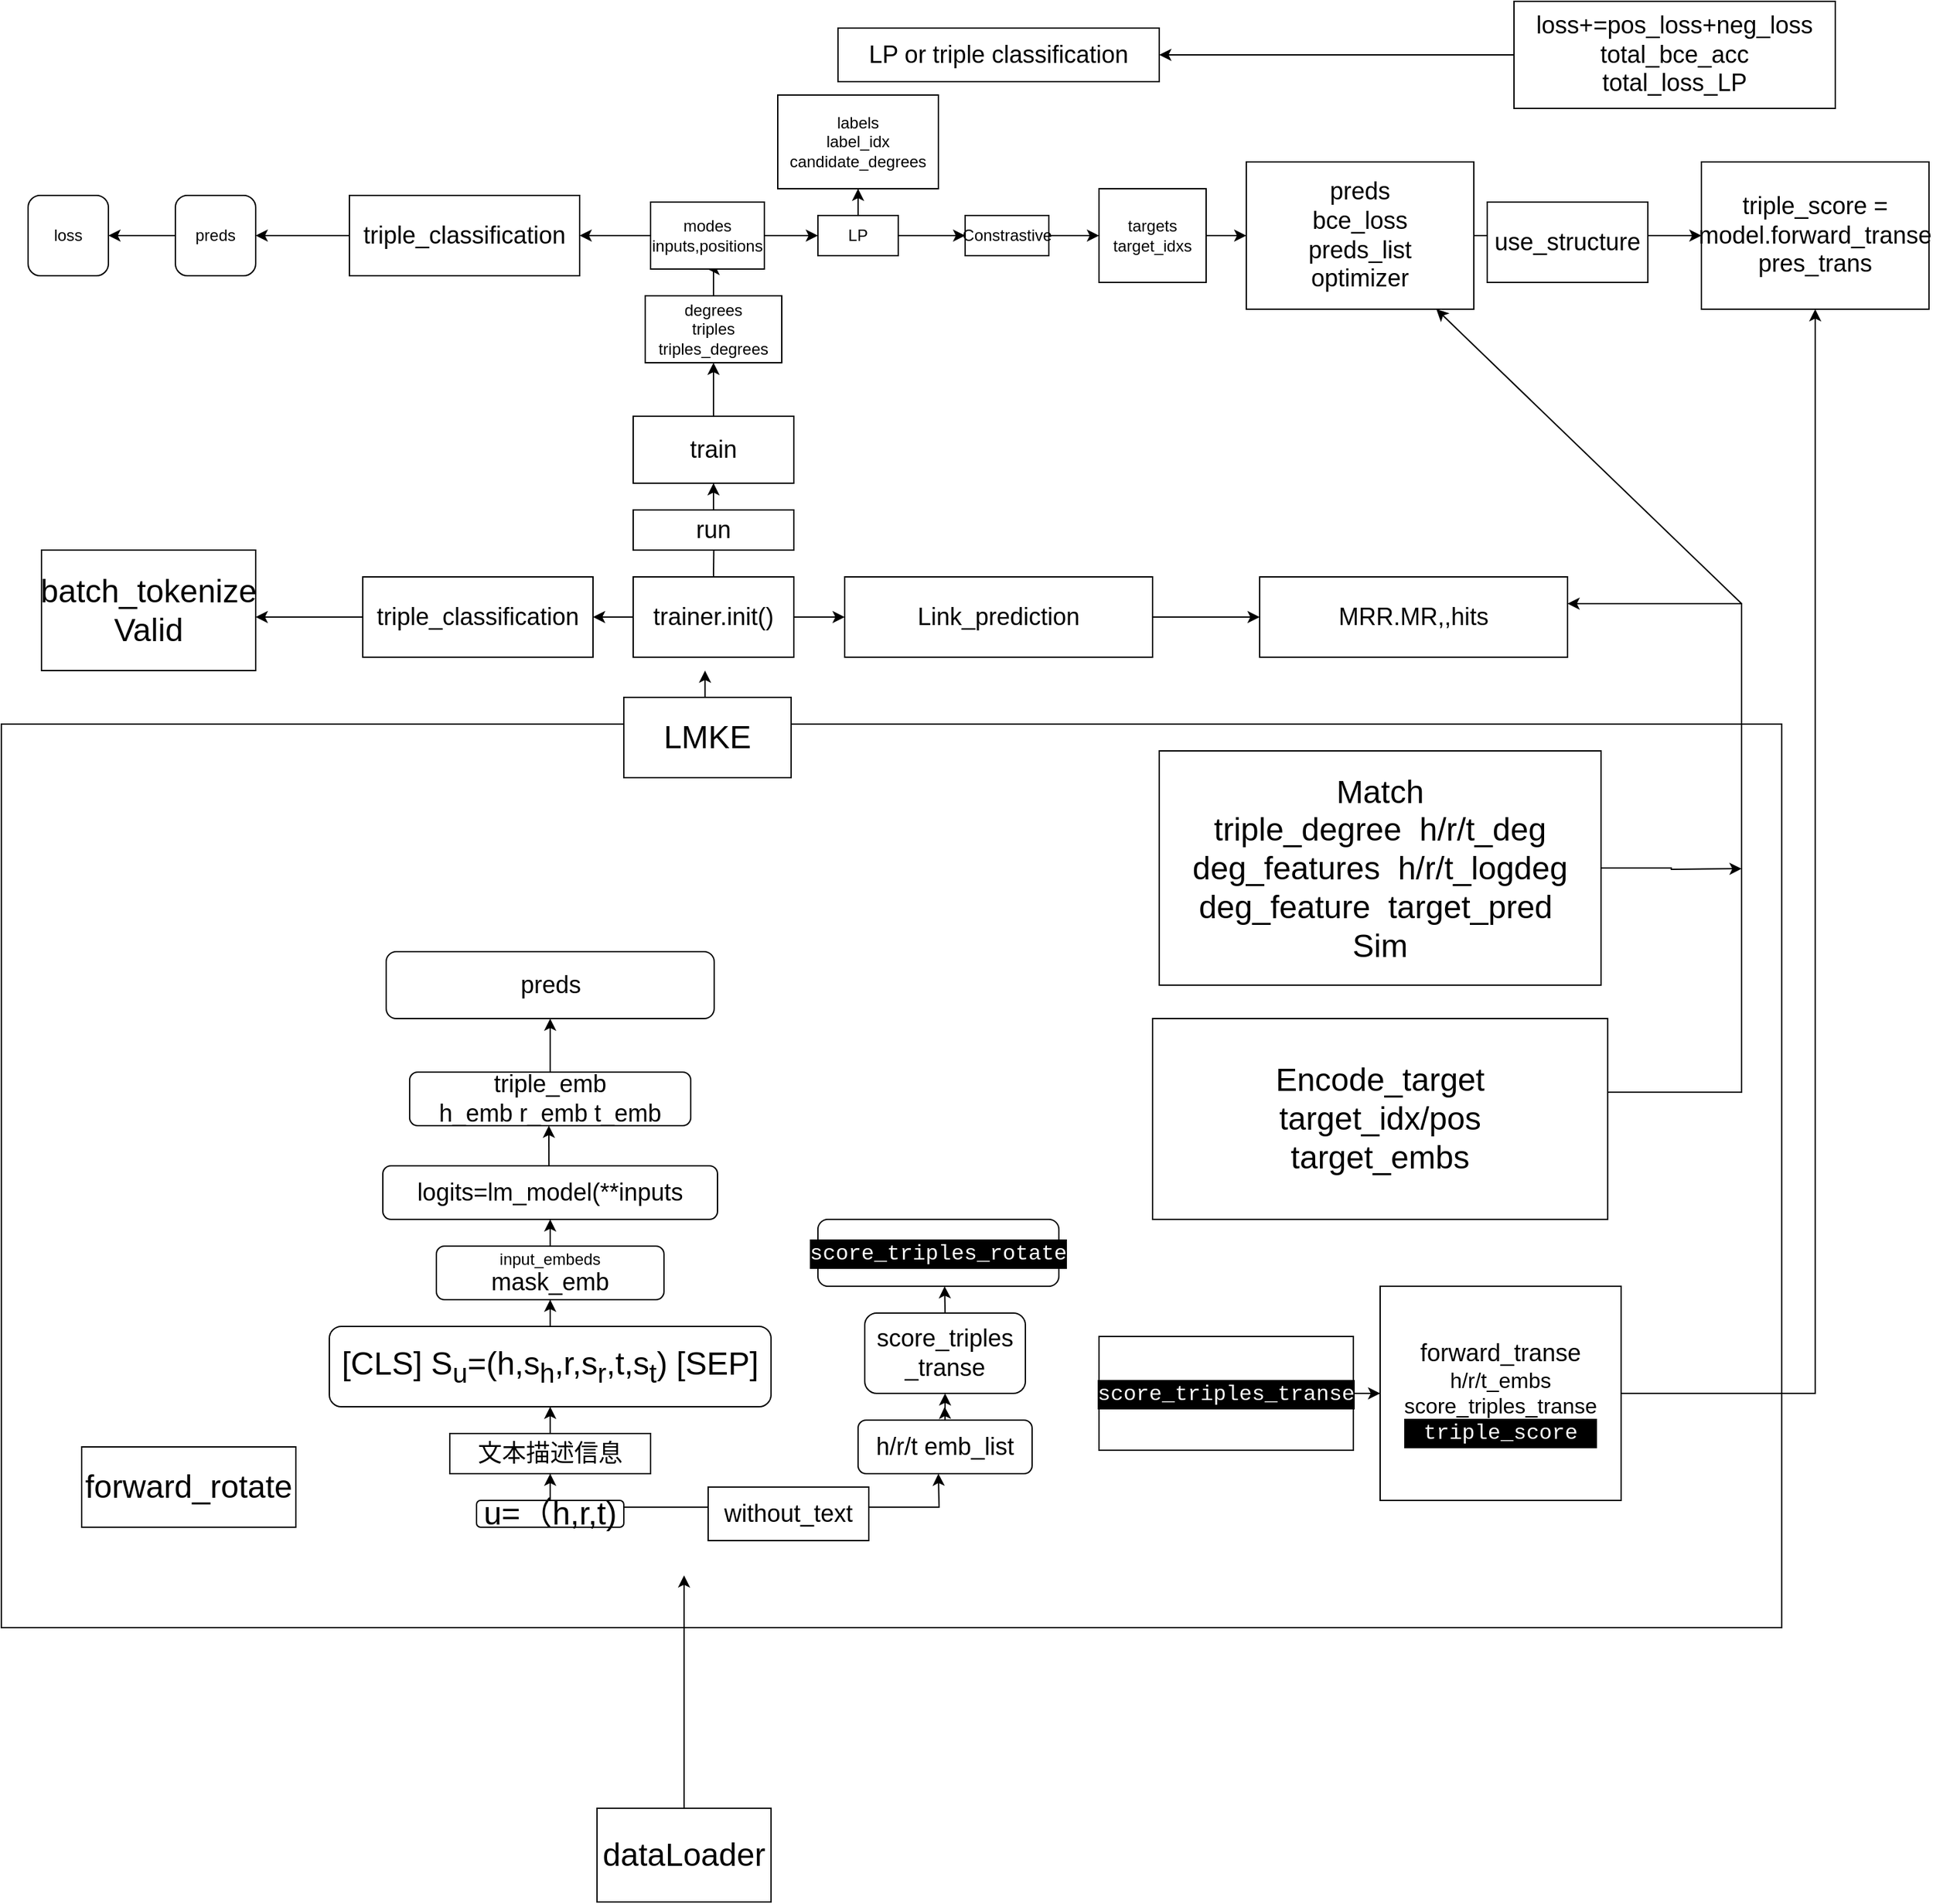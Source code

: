 <mxfile version="21.7.4" type="github">
  <diagram name="第 1 页" id="9JXRR2FQcuDCm_Itce8K">
    <mxGraphModel dx="2153" dy="1508" grid="1" gridSize="10" guides="1" tooltips="1" connect="1" arrows="1" fold="1" page="1" pageScale="1" pageWidth="827" pageHeight="1169" math="0" shadow="0">
      <root>
        <mxCell id="0" />
        <mxCell id="1" parent="0" />
        <mxCell id="n6FowlvJA5blBHfmLOYl-39" value="" style="rounded=0;whiteSpace=wrap;html=1;" vertex="1" parent="1">
          <mxGeometry x="-320" y="550" width="1330" height="675" as="geometry" />
        </mxCell>
        <mxCell id="J2ooBoPmb8nhM15LZhtm-6" value="" style="edgeStyle=orthogonalEdgeStyle;rounded=0;orthogonalLoop=1;jettySize=auto;html=1;" parent="1" source="J2ooBoPmb8nhM15LZhtm-7" target="J2ooBoPmb8nhM15LZhtm-4" edge="1">
          <mxGeometry relative="1" as="geometry" />
        </mxCell>
        <mxCell id="J2ooBoPmb8nhM15LZhtm-38" style="edgeStyle=orthogonalEdgeStyle;rounded=0;orthogonalLoop=1;jettySize=auto;html=1;exitX=1;exitY=0.25;exitDx=0;exitDy=0;" parent="1" source="J2ooBoPmb8nhM15LZhtm-3" edge="1">
          <mxGeometry relative="1" as="geometry">
            <mxPoint x="380.0" y="1110" as="targetPoint" />
          </mxGeometry>
        </mxCell>
        <mxCell id="J2ooBoPmb8nhM15LZhtm-3" value="&lt;font style=&quot;font-size: 24px;&quot;&gt;u=（h,r,t)&lt;/font&gt;" style="rounded=1;whiteSpace=wrap;html=1;" parent="1" vertex="1">
          <mxGeometry x="35" y="1130" width="110" height="20" as="geometry" />
        </mxCell>
        <mxCell id="J2ooBoPmb8nhM15LZhtm-20" style="edgeStyle=orthogonalEdgeStyle;rounded=0;orthogonalLoop=1;jettySize=auto;html=1;exitX=0.5;exitY=0;exitDx=0;exitDy=0;" parent="1" source="J2ooBoPmb8nhM15LZhtm-4" target="J2ooBoPmb8nhM15LZhtm-16" edge="1">
          <mxGeometry relative="1" as="geometry" />
        </mxCell>
        <mxCell id="J2ooBoPmb8nhM15LZhtm-4" value="&lt;font style=&quot;font-size: 24px;&quot;&gt;&lt;font style=&quot;&quot;&gt;[CLS] S&lt;sub&gt;u&lt;/sub&gt;&lt;/font&gt;&lt;font style=&quot;&quot;&gt;=(h,s&lt;sub style=&quot;&quot;&gt;h&lt;/sub&gt;,r,s&lt;sub style=&quot;&quot;&gt;r&lt;/sub&gt;,t,s&lt;sub style=&quot;&quot;&gt;t&lt;/sub&gt;) [SEP]&lt;/font&gt;&lt;/font&gt;" style="rounded=1;whiteSpace=wrap;html=1;" parent="1" vertex="1">
          <mxGeometry x="-75" y="1000" width="330" height="60" as="geometry" />
        </mxCell>
        <mxCell id="J2ooBoPmb8nhM15LZhtm-9" value="" style="edgeStyle=orthogonalEdgeStyle;rounded=0;orthogonalLoop=1;jettySize=auto;html=1;" parent="1" source="J2ooBoPmb8nhM15LZhtm-3" target="J2ooBoPmb8nhM15LZhtm-7" edge="1">
          <mxGeometry relative="1" as="geometry">
            <mxPoint x="90" y="1140" as="sourcePoint" />
            <mxPoint x="145" y="980" as="targetPoint" />
          </mxGeometry>
        </mxCell>
        <mxCell id="J2ooBoPmb8nhM15LZhtm-7" value="&lt;font style=&quot;font-size: 18px;&quot;&gt;文本描述信息&lt;/font&gt;" style="rounded=0;whiteSpace=wrap;html=1;" parent="1" vertex="1">
          <mxGeometry x="15" y="1080" width="150" height="30" as="geometry" />
        </mxCell>
        <mxCell id="J2ooBoPmb8nhM15LZhtm-16" value="input_embeds&lt;br&gt;&lt;span style=&quot;font-size: 18px;&quot;&gt;mask_emb&lt;/span&gt;&lt;span style=&quot;font-size: 18px;&quot;&gt;&lt;br&gt;&lt;/span&gt;" style="rounded=1;whiteSpace=wrap;html=1;" parent="1" vertex="1">
          <mxGeometry x="5" y="940" width="170" height="40" as="geometry" />
        </mxCell>
        <mxCell id="J2ooBoPmb8nhM15LZhtm-26" value="&lt;font style=&quot;font-size: 18px;&quot;&gt;triple_emb&lt;br&gt;h_emb r_emb t_emb&lt;/font&gt;" style="rounded=1;whiteSpace=wrap;html=1;" parent="1" vertex="1">
          <mxGeometry x="-15" y="810" width="210" height="40" as="geometry" />
        </mxCell>
        <mxCell id="J2ooBoPmb8nhM15LZhtm-34" value="&lt;span style=&quot;font-size: 18px;&quot;&gt;preds&lt;/span&gt;" style="rounded=1;whiteSpace=wrap;html=1;" parent="1" vertex="1">
          <mxGeometry x="-32.5" y="720" width="245" height="50" as="geometry" />
        </mxCell>
        <mxCell id="J2ooBoPmb8nhM15LZhtm-44" style="edgeStyle=orthogonalEdgeStyle;rounded=0;orthogonalLoop=1;jettySize=auto;html=1;exitX=0.5;exitY=0;exitDx=0;exitDy=0;" parent="1" source="J2ooBoPmb8nhM15LZhtm-39" edge="1">
          <mxGeometry relative="1" as="geometry">
            <mxPoint x="384.667" y="1060" as="targetPoint" />
          </mxGeometry>
        </mxCell>
        <mxCell id="J2ooBoPmb8nhM15LZhtm-45" style="edgeStyle=orthogonalEdgeStyle;rounded=0;orthogonalLoop=1;jettySize=auto;html=1;exitX=0.5;exitY=0;exitDx=0;exitDy=0;entryX=0.5;entryY=1;entryDx=0;entryDy=0;" parent="1" source="J2ooBoPmb8nhM15LZhtm-39" target="J2ooBoPmb8nhM15LZhtm-43" edge="1">
          <mxGeometry relative="1" as="geometry" />
        </mxCell>
        <mxCell id="J2ooBoPmb8nhM15LZhtm-39" value="&lt;font style=&quot;font-size: 18px;&quot;&gt;h/r/t emb_list&lt;/font&gt;" style="rounded=1;whiteSpace=wrap;html=1;" parent="1" vertex="1">
          <mxGeometry x="320" y="1070" width="130" height="40" as="geometry" />
        </mxCell>
        <mxCell id="J2ooBoPmb8nhM15LZhtm-40" value="&lt;font style=&quot;font-size: 18px;&quot;&gt;without_text&lt;/font&gt;" style="rounded=0;whiteSpace=wrap;html=1;" parent="1" vertex="1">
          <mxGeometry x="208" y="1120" width="120" height="40" as="geometry" />
        </mxCell>
        <mxCell id="J2ooBoPmb8nhM15LZhtm-46" style="edgeStyle=orthogonalEdgeStyle;rounded=0;orthogonalLoop=1;jettySize=auto;html=1;exitX=0.5;exitY=0;exitDx=0;exitDy=0;" parent="1" source="J2ooBoPmb8nhM15LZhtm-43" edge="1">
          <mxGeometry relative="1" as="geometry">
            <mxPoint x="384.667" y="970" as="targetPoint" />
          </mxGeometry>
        </mxCell>
        <mxCell id="J2ooBoPmb8nhM15LZhtm-43" value="&lt;font style=&quot;font-size: 18px;&quot;&gt;score_triples&lt;br&gt;_transe&lt;/font&gt;" style="rounded=1;whiteSpace=wrap;html=1;" parent="1" vertex="1">
          <mxGeometry x="325" y="990" width="120" height="60" as="geometry" />
        </mxCell>
        <mxCell id="J2ooBoPmb8nhM15LZhtm-47" value="&lt;div style=&quot;color: rgb(255, 255, 255); background-color: rgb(0, 0, 0); font-family: Consolas, &amp;quot;Courier New&amp;quot;, monospace; font-size: 16px; line-height: 22px;&quot;&gt;score_triples_rotate&lt;/div&gt;" style="rounded=1;whiteSpace=wrap;html=1;" parent="1" vertex="1">
          <mxGeometry x="290" y="920" width="180" height="50" as="geometry" />
        </mxCell>
        <mxCell id="J2ooBoPmb8nhM15LZhtm-117" style="edgeStyle=orthogonalEdgeStyle;rounded=0;orthogonalLoop=1;jettySize=auto;html=1;exitX=0;exitY=0.5;exitDx=0;exitDy=0;entryX=1;entryY=0.5;entryDx=0;entryDy=0;" parent="1" source="J2ooBoPmb8nhM15LZhtm-52" target="J2ooBoPmb8nhM15LZhtm-59" edge="1">
          <mxGeometry relative="1" as="geometry" />
        </mxCell>
        <mxCell id="J2ooBoPmb8nhM15LZhtm-52" value="preds" style="rounded=1;whiteSpace=wrap;html=1;" parent="1" vertex="1">
          <mxGeometry x="-190" y="155" width="60" height="60" as="geometry" />
        </mxCell>
        <mxCell id="n6FowlvJA5blBHfmLOYl-14" value="" style="edgeStyle=orthogonalEdgeStyle;rounded=0;orthogonalLoop=1;jettySize=auto;html=1;" edge="1" parent="1" source="J2ooBoPmb8nhM15LZhtm-58" target="J2ooBoPmb8nhM15LZhtm-71">
          <mxGeometry relative="1" as="geometry" />
        </mxCell>
        <mxCell id="n6FowlvJA5blBHfmLOYl-17" value="" style="edgeStyle=orthogonalEdgeStyle;rounded=0;orthogonalLoop=1;jettySize=auto;html=1;" edge="1" parent="1" source="J2ooBoPmb8nhM15LZhtm-58" target="J2ooBoPmb8nhM15LZhtm-65">
          <mxGeometry relative="1" as="geometry" />
        </mxCell>
        <mxCell id="J2ooBoPmb8nhM15LZhtm-58" value="LP" style="rounded=0;whiteSpace=wrap;html=1;" parent="1" vertex="1">
          <mxGeometry x="290" y="170" width="60" height="30" as="geometry" />
        </mxCell>
        <mxCell id="J2ooBoPmb8nhM15LZhtm-59" value="loss" style="rounded=1;whiteSpace=wrap;html=1;" parent="1" vertex="1">
          <mxGeometry x="-300" y="155" width="60" height="60" as="geometry" />
        </mxCell>
        <mxCell id="n6FowlvJA5blBHfmLOYl-18" value="" style="edgeStyle=orthogonalEdgeStyle;rounded=0;orthogonalLoop=1;jettySize=auto;html=1;" edge="1" parent="1" source="J2ooBoPmb8nhM15LZhtm-63" target="J2ooBoPmb8nhM15LZhtm-84">
          <mxGeometry relative="1" as="geometry" />
        </mxCell>
        <mxCell id="J2ooBoPmb8nhM15LZhtm-63" value="targets&lt;br&gt;target_idxs" style="whiteSpace=wrap;html=1;rounded=0;" parent="1" vertex="1">
          <mxGeometry x="500" y="150" width="80" height="70" as="geometry" />
        </mxCell>
        <mxCell id="J2ooBoPmb8nhM15LZhtm-65" value="labels&lt;br&gt;label_idx&lt;br&gt;candidate_degrees" style="whiteSpace=wrap;html=1;rounded=0;" parent="1" vertex="1">
          <mxGeometry x="260" y="80" width="120" height="70" as="geometry" />
        </mxCell>
        <mxCell id="n6FowlvJA5blBHfmLOYl-16" value="" style="edgeStyle=orthogonalEdgeStyle;rounded=0;orthogonalLoop=1;jettySize=auto;html=1;" edge="1" parent="1" source="J2ooBoPmb8nhM15LZhtm-71" target="J2ooBoPmb8nhM15LZhtm-63">
          <mxGeometry relative="1" as="geometry" />
        </mxCell>
        <mxCell id="J2ooBoPmb8nhM15LZhtm-71" value="Constrastive" style="rounded=0;whiteSpace=wrap;html=1;" parent="1" vertex="1">
          <mxGeometry x="400" y="170" width="62.5" height="30" as="geometry" />
        </mxCell>
        <mxCell id="J2ooBoPmb8nhM15LZhtm-98" style="edgeStyle=orthogonalEdgeStyle;rounded=0;orthogonalLoop=1;jettySize=auto;html=1;exitX=0.5;exitY=0;exitDx=0;exitDy=0;" parent="1" source="J2ooBoPmb8nhM15LZhtm-83" edge="1">
          <mxGeometry relative="1" as="geometry">
            <mxPoint x="205.667" y="510.0" as="targetPoint" />
          </mxGeometry>
        </mxCell>
        <mxCell id="J2ooBoPmb8nhM15LZhtm-83" value="&lt;font style=&quot;font-size: 24px;&quot;&gt;LMKE&lt;/font&gt;" style="rounded=0;whiteSpace=wrap;html=1;" parent="1" vertex="1">
          <mxGeometry x="145" y="530" width="125" height="60" as="geometry" />
        </mxCell>
        <mxCell id="n6FowlvJA5blBHfmLOYl-41" value="" style="edgeStyle=orthogonalEdgeStyle;rounded=0;orthogonalLoop=1;jettySize=auto;html=1;" edge="1" parent="1" source="J2ooBoPmb8nhM15LZhtm-84" target="n6FowlvJA5blBHfmLOYl-40">
          <mxGeometry relative="1" as="geometry" />
        </mxCell>
        <mxCell id="J2ooBoPmb8nhM15LZhtm-84" value="&lt;font style=&quot;font-size: 18px;&quot;&gt;preds&lt;br&gt;bce_loss&lt;br&gt;preds_list&lt;br&gt;optimizer&lt;br&gt;&lt;/font&gt;" style="rounded=0;whiteSpace=wrap;html=1;" parent="1" vertex="1">
          <mxGeometry x="610" y="130" width="170" height="110" as="geometry" />
        </mxCell>
        <mxCell id="J2ooBoPmb8nhM15LZhtm-99" style="edgeStyle=orthogonalEdgeStyle;rounded=0;orthogonalLoop=1;jettySize=auto;html=1;exitX=0.5;exitY=0;exitDx=0;exitDy=0;" parent="1" source="J2ooBoPmb8nhM15LZhtm-91" edge="1">
          <mxGeometry relative="1" as="geometry">
            <mxPoint x="212.333" y="410" as="targetPoint" />
          </mxGeometry>
        </mxCell>
        <mxCell id="J2ooBoPmb8nhM15LZhtm-101" value="" style="edgeStyle=orthogonalEdgeStyle;rounded=0;orthogonalLoop=1;jettySize=auto;html=1;" parent="1" source="J2ooBoPmb8nhM15LZhtm-91" target="J2ooBoPmb8nhM15LZhtm-100" edge="1">
          <mxGeometry relative="1" as="geometry" />
        </mxCell>
        <mxCell id="J2ooBoPmb8nhM15LZhtm-103" value="" style="edgeStyle=orthogonalEdgeStyle;rounded=0;orthogonalLoop=1;jettySize=auto;html=1;" parent="1" source="J2ooBoPmb8nhM15LZhtm-91" target="J2ooBoPmb8nhM15LZhtm-102" edge="1">
          <mxGeometry relative="1" as="geometry" />
        </mxCell>
        <mxCell id="J2ooBoPmb8nhM15LZhtm-91" value="&lt;font style=&quot;font-size: 18px;&quot;&gt;trainer.init()&lt;/font&gt;" style="rounded=0;whiteSpace=wrap;html=1;" parent="1" vertex="1">
          <mxGeometry x="152" y="440" width="120" height="60" as="geometry" />
        </mxCell>
        <mxCell id="J2ooBoPmb8nhM15LZhtm-94" value="" style="edgeStyle=orthogonalEdgeStyle;rounded=0;orthogonalLoop=1;jettySize=auto;html=1;entryX=0.5;entryY=1;entryDx=0;entryDy=0;" parent="1" source="J2ooBoPmb8nhM15LZhtm-92" edge="1">
          <mxGeometry relative="1" as="geometry">
            <mxPoint x="190" y="1186.0" as="targetPoint" />
          </mxGeometry>
        </mxCell>
        <mxCell id="J2ooBoPmb8nhM15LZhtm-92" value="&lt;font style=&quot;font-size: 24px;&quot;&gt;dataLoader&lt;/font&gt;" style="rounded=0;whiteSpace=wrap;html=1;" parent="1" vertex="1">
          <mxGeometry x="125" y="1360" width="130" height="70" as="geometry" />
        </mxCell>
        <mxCell id="n6FowlvJA5blBHfmLOYl-26" value="" style="edgeStyle=orthogonalEdgeStyle;rounded=0;orthogonalLoop=1;jettySize=auto;html=1;" edge="1" parent="1" source="J2ooBoPmb8nhM15LZhtm-100">
          <mxGeometry relative="1" as="geometry">
            <mxPoint x="-130" y="470" as="targetPoint" />
          </mxGeometry>
        </mxCell>
        <mxCell id="J2ooBoPmb8nhM15LZhtm-100" value="&lt;span style=&quot;font-size: 18px;&quot;&gt;triple_classification&lt;/span&gt;" style="rounded=0;whiteSpace=wrap;html=1;" parent="1" vertex="1">
          <mxGeometry x="-50" y="440" width="172" height="60" as="geometry" />
        </mxCell>
        <mxCell id="n6FowlvJA5blBHfmLOYl-29" value="" style="edgeStyle=orthogonalEdgeStyle;rounded=0;orthogonalLoop=1;jettySize=auto;html=1;" edge="1" parent="1" source="J2ooBoPmb8nhM15LZhtm-102" target="n6FowlvJA5blBHfmLOYl-28">
          <mxGeometry relative="1" as="geometry" />
        </mxCell>
        <mxCell id="J2ooBoPmb8nhM15LZhtm-102" value="&lt;span style=&quot;font-size: 18px;&quot;&gt;Link_prediction&lt;/span&gt;" style="rounded=0;whiteSpace=wrap;html=1;" parent="1" vertex="1">
          <mxGeometry x="310" y="440" width="230" height="60" as="geometry" />
        </mxCell>
        <mxCell id="J2ooBoPmb8nhM15LZhtm-114" value="" style="edgeStyle=orthogonalEdgeStyle;rounded=0;orthogonalLoop=1;jettySize=auto;html=1;" parent="1" source="J2ooBoPmb8nhM15LZhtm-106" target="J2ooBoPmb8nhM15LZhtm-113" edge="1">
          <mxGeometry relative="1" as="geometry" />
        </mxCell>
        <mxCell id="J2ooBoPmb8nhM15LZhtm-106" value="&lt;font style=&quot;font-size: 18px;&quot;&gt;run&lt;/font&gt;" style="rounded=0;whiteSpace=wrap;html=1;" parent="1" vertex="1">
          <mxGeometry x="152" y="390" width="120" height="30" as="geometry" />
        </mxCell>
        <mxCell id="J2ooBoPmb8nhM15LZhtm-116" style="edgeStyle=orthogonalEdgeStyle;rounded=0;orthogonalLoop=1;jettySize=auto;html=1;exitX=0;exitY=0.5;exitDx=0;exitDy=0;entryX=1;entryY=0.5;entryDx=0;entryDy=0;" parent="1" source="J2ooBoPmb8nhM15LZhtm-111" target="J2ooBoPmb8nhM15LZhtm-52" edge="1">
          <mxGeometry relative="1" as="geometry" />
        </mxCell>
        <mxCell id="J2ooBoPmb8nhM15LZhtm-111" value="&lt;span style=&quot;font-size: 18px;&quot;&gt;triple_classification&lt;/span&gt;" style="rounded=0;whiteSpace=wrap;html=1;" parent="1" vertex="1">
          <mxGeometry x="-60" y="155" width="172" height="60" as="geometry" />
        </mxCell>
        <mxCell id="n6FowlvJA5blBHfmLOYl-3" value="" style="edgeStyle=orthogonalEdgeStyle;rounded=0;orthogonalLoop=1;jettySize=auto;html=1;" edge="1" parent="1" source="J2ooBoPmb8nhM15LZhtm-113" target="n6FowlvJA5blBHfmLOYl-2">
          <mxGeometry relative="1" as="geometry" />
        </mxCell>
        <mxCell id="J2ooBoPmb8nhM15LZhtm-113" value="&lt;font style=&quot;font-size: 18px;&quot;&gt;train&lt;/font&gt;" style="rounded=0;whiteSpace=wrap;html=1;" parent="1" vertex="1">
          <mxGeometry x="152" y="320" width="120" height="50" as="geometry" />
        </mxCell>
        <mxCell id="n6FowlvJA5blBHfmLOYl-5" value="" style="edgeStyle=orthogonalEdgeStyle;rounded=0;orthogonalLoop=1;jettySize=auto;html=1;" edge="1" parent="1" source="n6FowlvJA5blBHfmLOYl-2" target="n6FowlvJA5blBHfmLOYl-4">
          <mxGeometry relative="1" as="geometry" />
        </mxCell>
        <mxCell id="n6FowlvJA5blBHfmLOYl-2" value="degrees&lt;br&gt;triples&lt;br&gt;triples_degrees&lt;br&gt;" style="rounded=0;whiteSpace=wrap;html=1;" vertex="1" parent="1">
          <mxGeometry x="161" y="230" width="102" height="50" as="geometry" />
        </mxCell>
        <mxCell id="n6FowlvJA5blBHfmLOYl-7" value="" style="edgeStyle=orthogonalEdgeStyle;rounded=0;orthogonalLoop=1;jettySize=auto;html=1;" edge="1" parent="1" source="n6FowlvJA5blBHfmLOYl-4" target="J2ooBoPmb8nhM15LZhtm-111">
          <mxGeometry relative="1" as="geometry">
            <mxPoint x="85" y="185" as="targetPoint" />
            <Array as="points" />
          </mxGeometry>
        </mxCell>
        <mxCell id="n6FowlvJA5blBHfmLOYl-11" value="" style="edgeStyle=orthogonalEdgeStyle;rounded=0;orthogonalLoop=1;jettySize=auto;html=1;" edge="1" parent="1" source="n6FowlvJA5blBHfmLOYl-4" target="J2ooBoPmb8nhM15LZhtm-58">
          <mxGeometry relative="1" as="geometry" />
        </mxCell>
        <mxCell id="n6FowlvJA5blBHfmLOYl-4" value="modes&lt;br&gt;inputs,positions" style="rounded=0;whiteSpace=wrap;html=1;" vertex="1" parent="1">
          <mxGeometry x="165" y="160" width="85" height="50" as="geometry" />
        </mxCell>
        <mxCell id="n6FowlvJA5blBHfmLOYl-24" value="" style="edgeStyle=orthogonalEdgeStyle;rounded=0;orthogonalLoop=1;jettySize=auto;html=1;" edge="1" parent="1" source="n6FowlvJA5blBHfmLOYl-19" target="n6FowlvJA5blBHfmLOYl-23">
          <mxGeometry relative="1" as="geometry" />
        </mxCell>
        <mxCell id="n6FowlvJA5blBHfmLOYl-19" value="&lt;font style=&quot;font-size: 18px;&quot;&gt;loss+=pos_loss+neg_loss&lt;br&gt;total_bce_acc&lt;br&gt;total_loss_LP&lt;br&gt;&lt;/font&gt;" style="rounded=0;whiteSpace=wrap;html=1;" vertex="1" parent="1">
          <mxGeometry x="810" y="10" width="240" height="80" as="geometry" />
        </mxCell>
        <mxCell id="n6FowlvJA5blBHfmLOYl-23" value="&lt;font style=&quot;font-size: 18px;&quot;&gt;LP or triple classification&lt;br&gt;&lt;/font&gt;" style="rounded=0;whiteSpace=wrap;html=1;" vertex="1" parent="1">
          <mxGeometry x="305" y="30" width="240" height="40" as="geometry" />
        </mxCell>
        <mxCell id="n6FowlvJA5blBHfmLOYl-27" value="&lt;font style=&quot;&quot;&gt;&lt;div style=&quot;font-size: 16px; color: rgb(255, 255, 255); background-color: rgb(0, 0, 0); font-family: Consolas, &amp;quot;Courier New&amp;quot;, monospace; line-height: 22px;&quot;&gt;&lt;/div&gt;&lt;span style=&quot;font-size: 24px;&quot;&gt;batch_tokenize&lt;br&gt;Valid&lt;/span&gt;&lt;/font&gt;" style="whiteSpace=wrap;html=1;" vertex="1" parent="1">
          <mxGeometry x="-290" y="420" width="160" height="90" as="geometry" />
        </mxCell>
        <mxCell id="n6FowlvJA5blBHfmLOYl-28" value="&lt;span style=&quot;font-size: 18px;&quot;&gt;MRR.MR,,hits&lt;/span&gt;" style="rounded=0;whiteSpace=wrap;html=1;" vertex="1" parent="1">
          <mxGeometry x="620" y="440" width="230" height="60" as="geometry" />
        </mxCell>
        <mxCell id="n6FowlvJA5blBHfmLOYl-32" value="" style="edgeStyle=orthogonalEdgeStyle;rounded=0;orthogonalLoop=1;jettySize=auto;html=1;" edge="1" parent="1" source="J2ooBoPmb8nhM15LZhtm-16" target="J2ooBoPmb8nhM15LZhtm-23">
          <mxGeometry relative="1" as="geometry">
            <mxPoint x="90" y="925" as="sourcePoint" />
            <mxPoint x="103" y="810" as="targetPoint" />
          </mxGeometry>
        </mxCell>
        <mxCell id="J2ooBoPmb8nhM15LZhtm-23" value="&lt;span style=&quot;font-size: 18px;&quot;&gt;logits=lm_model(**inputs&lt;/span&gt;" style="rounded=1;whiteSpace=wrap;html=1;" parent="1" vertex="1">
          <mxGeometry x="-35" y="880" width="250" height="40" as="geometry" />
        </mxCell>
        <mxCell id="n6FowlvJA5blBHfmLOYl-35" value="" style="endArrow=classic;html=1;rounded=0;" edge="1" parent="1">
          <mxGeometry width="50" height="50" relative="1" as="geometry">
            <mxPoint x="89.09" y="880" as="sourcePoint" />
            <mxPoint x="89" y="850" as="targetPoint" />
          </mxGeometry>
        </mxCell>
        <mxCell id="n6FowlvJA5blBHfmLOYl-36" value="" style="endArrow=classic;html=1;rounded=0;exitX=0.5;exitY=0;exitDx=0;exitDy=0;" edge="1" parent="1" source="J2ooBoPmb8nhM15LZhtm-26">
          <mxGeometry width="50" height="50" relative="1" as="geometry">
            <mxPoint x="40" y="820" as="sourcePoint" />
            <mxPoint x="90" y="770" as="targetPoint" />
          </mxGeometry>
        </mxCell>
        <mxCell id="n6FowlvJA5blBHfmLOYl-40" value="&lt;font style=&quot;font-size: 18px;&quot;&gt;&lt;div style=&quot;&quot;&gt;triple_score = model.forward_transe&lt;/div&gt;&lt;div style=&quot;&quot;&gt;pres_trans&lt;/div&gt;&lt;/font&gt;" style="rounded=0;whiteSpace=wrap;html=1;" vertex="1" parent="1">
          <mxGeometry x="950" y="130" width="170" height="110" as="geometry" />
        </mxCell>
        <mxCell id="n6FowlvJA5blBHfmLOYl-42" value="&lt;font style=&quot;font-size: 18px;&quot;&gt;use_structure&lt;/font&gt;" style="rounded=0;whiteSpace=wrap;html=1;" vertex="1" parent="1">
          <mxGeometry x="790" y="160" width="120" height="60" as="geometry" />
        </mxCell>
        <mxCell id="n6FowlvJA5blBHfmLOYl-50" style="edgeStyle=orthogonalEdgeStyle;rounded=0;orthogonalLoop=1;jettySize=auto;html=1;fontFamily=Helvetica;fontSize=12;fontColor=default;" edge="1" parent="1" source="n6FowlvJA5blBHfmLOYl-43" target="n6FowlvJA5blBHfmLOYl-40">
          <mxGeometry relative="1" as="geometry">
            <mxPoint x="1010" y="270" as="targetPoint" />
          </mxGeometry>
        </mxCell>
        <mxCell id="n6FowlvJA5blBHfmLOYl-43" value="&lt;div&gt;&lt;font style=&quot;font-size: 18px;&quot;&gt;forward_transe&lt;/font&gt;&lt;/div&gt;&lt;div&gt;&lt;font size=&quot;3&quot;&gt;h/r/t_embs&lt;/font&gt;&lt;/div&gt;&lt;div&gt;&lt;font size=&quot;3&quot;&gt;score_triples_transe&lt;/font&gt;&lt;/div&gt;&lt;div&gt;&lt;div style=&quot;color: rgb(255, 255, 255); background-color: rgb(0, 0, 0); font-family: Consolas, &amp;quot;Courier New&amp;quot;, monospace; font-size: 16px; line-height: 22px;&quot;&gt;triple_score&lt;/div&gt;&lt;/div&gt;" style="rounded=0;whiteSpace=wrap;html=1;" vertex="1" parent="1">
          <mxGeometry x="710" y="970" width="180" height="160" as="geometry" />
        </mxCell>
        <mxCell id="n6FowlvJA5blBHfmLOYl-48" value="" style="edgeStyle=orthogonalEdgeStyle;rounded=0;orthogonalLoop=1;jettySize=auto;html=1;fontFamily=Helvetica;fontSize=12;fontColor=default;" edge="1" parent="1" source="n6FowlvJA5blBHfmLOYl-46" target="n6FowlvJA5blBHfmLOYl-43">
          <mxGeometry relative="1" as="geometry" />
        </mxCell>
        <mxCell id="n6FowlvJA5blBHfmLOYl-46" value="&lt;div style=&quot;color: rgb(255, 255, 255); background-color: rgb(0, 0, 0); font-family: Consolas, &amp;quot;Courier New&amp;quot;, monospace; font-size: 16px; line-height: 22px;&quot;&gt;score_triples_transe&lt;/div&gt;" style="rounded=0;whiteSpace=wrap;html=1;strokeColor=default;fontFamily=Helvetica;fontSize=12;fontColor=default;fillColor=default;" vertex="1" parent="1">
          <mxGeometry x="500" y="1007.5" width="190" height="85" as="geometry" />
        </mxCell>
        <mxCell id="n6FowlvJA5blBHfmLOYl-49" value="&lt;font style=&quot;font-size: 24px;&quot;&gt;forward_rotate&lt;/font&gt;" style="rounded=0;whiteSpace=wrap;html=1;strokeColor=default;fontFamily=Helvetica;fontSize=12;fontColor=default;fillColor=default;" vertex="1" parent="1">
          <mxGeometry x="-260" y="1090" width="160" height="60" as="geometry" />
        </mxCell>
        <mxCell id="n6FowlvJA5blBHfmLOYl-54" value="" style="edgeStyle=orthogonalEdgeStyle;rounded=0;orthogonalLoop=1;jettySize=auto;html=1;fontFamily=Helvetica;fontSize=12;fontColor=default;" edge="1" parent="1" source="n6FowlvJA5blBHfmLOYl-51" target="n6FowlvJA5blBHfmLOYl-28">
          <mxGeometry relative="1" as="geometry">
            <mxPoint x="960" y="825" as="sourcePoint" />
            <mxPoint x="930" y="460" as="targetPoint" />
            <Array as="points">
              <mxPoint x="980" y="825" />
              <mxPoint x="980" y="460" />
            </Array>
          </mxGeometry>
        </mxCell>
        <mxCell id="n6FowlvJA5blBHfmLOYl-51" value="&lt;font style=&quot;font-size: 24px;&quot;&gt;Encode_target&lt;br&gt;target_idx/pos&lt;br&gt;target_embs&lt;br&gt;&lt;/font&gt;" style="rounded=0;whiteSpace=wrap;html=1;strokeColor=default;fontFamily=Helvetica;fontSize=12;fontColor=default;fillColor=default;" vertex="1" parent="1">
          <mxGeometry x="540" y="770" width="340" height="150" as="geometry" />
        </mxCell>
        <mxCell id="n6FowlvJA5blBHfmLOYl-60" value="" style="edgeStyle=orthogonalEdgeStyle;rounded=0;orthogonalLoop=1;jettySize=auto;html=1;fontFamily=Helvetica;fontSize=12;fontColor=default;" edge="1" parent="1" source="n6FowlvJA5blBHfmLOYl-52">
          <mxGeometry relative="1" as="geometry">
            <mxPoint x="980" y="658" as="targetPoint" />
          </mxGeometry>
        </mxCell>
        <mxCell id="n6FowlvJA5blBHfmLOYl-52" value="&lt;font style=&quot;&quot;&gt;&lt;font style=&quot;font-size: 24px;&quot;&gt;&lt;font style=&quot;&quot;&gt;Match&lt;br&gt;triple_degree&amp;nbsp; h/r/t_deg deg_features&amp;nbsp; h/r/t_logdeg&lt;br&gt;&lt;/font&gt;deg_feature&amp;nbsp; target_pred&amp;nbsp;&lt;br&gt;Sim&lt;/font&gt;&lt;br&gt;&lt;/font&gt;" style="rounded=0;whiteSpace=wrap;html=1;strokeColor=default;fontFamily=Helvetica;fontSize=12;fontColor=default;fillColor=default;" vertex="1" parent="1">
          <mxGeometry x="545" y="570" width="330" height="175" as="geometry" />
        </mxCell>
        <mxCell id="n6FowlvJA5blBHfmLOYl-56" value="" style="endArrow=classic;html=1;rounded=0;fontFamily=Helvetica;fontSize=12;fontColor=default;" edge="1" parent="1" target="J2ooBoPmb8nhM15LZhtm-84">
          <mxGeometry width="50" height="50" relative="1" as="geometry">
            <mxPoint x="980" y="460" as="sourcePoint" />
            <mxPoint x="420" y="860" as="targetPoint" />
          </mxGeometry>
        </mxCell>
      </root>
    </mxGraphModel>
  </diagram>
</mxfile>
